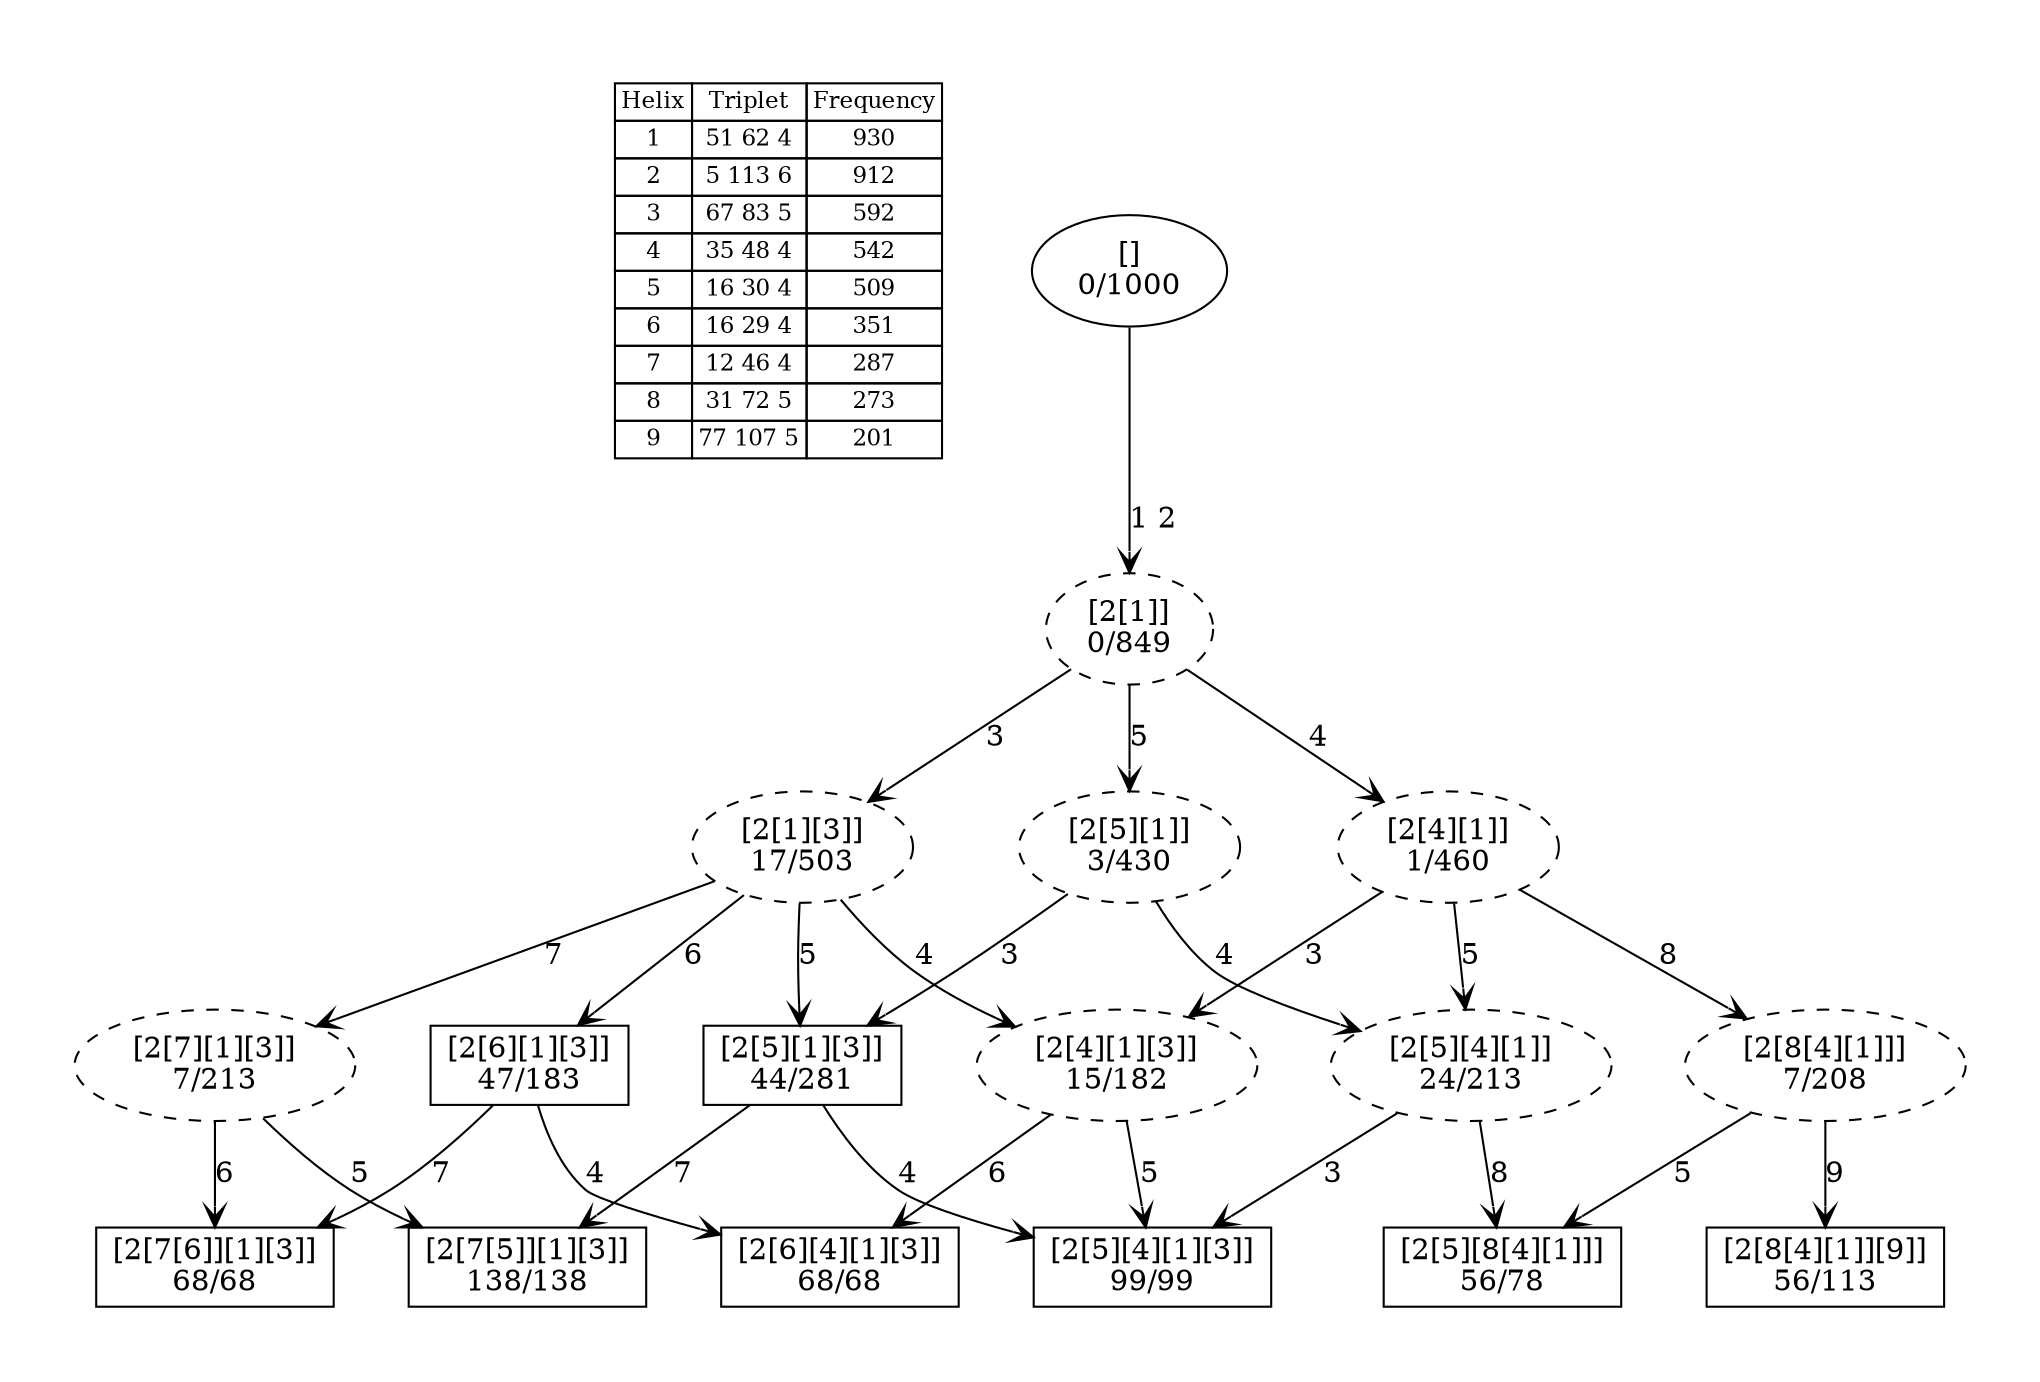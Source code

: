 digraph G {
	pad = 0.5;
	nodesep = 0.5;
"legend" [label = < <table border="0" cellborder="1" cellspacing="0"><tr><td>Helix</td><td>Triplet</td><td>Frequency</td></tr>
<tr><td>1</td><td>51 62 4</td><td>930</td></tr>
<tr><td>2</td><td>5 113 6</td><td>912</td></tr>
<tr><td>3</td><td>67 83 5</td><td>592</td></tr>
<tr><td>4</td><td>35 48 4</td><td>542</td></tr>
<tr><td>5</td><td>16 30 4</td><td>509</td></tr>
<tr><td>6</td><td>16 29 4</td><td>351</td></tr>
<tr><td>7</td><td>12 46 4</td><td>287</td></tr>
<tr><td>8</td><td>31 72 5</td><td>273</td></tr>
<tr><td>9</td><td>77 107 5</td><td>201</td></tr>
</table>>, shape = plaintext, fontsize=11];
"1 2 3 5 7 " [shape = box];
"1 2 3 4 5 " [shape = box];
"1 2 3 6 7 " [shape = box];
"1 2 3 4 6 " [shape = box];
"1 2 4 5 8 " [shape = box];
"1 2 4 8 9 " [shape = box];
"1 2 3 6 " [shape = box];
"1 2 3 5 " [shape = box];
"1 2 3 7 " [style = dashed];
"1 2 3 " [style = dashed];
"1 2 5 " [style = dashed];
"1 2 " [style = dashed];
"1 2 3 4 " [style = dashed];
"1 2 4 5 " [style = dashed];
"1 2 4 " [style = dashed];
"1 2 4 8 " [style = dashed];
"1 2 3 5 7 " [label = "[2[7[5]][1][3]]\n138/138"];
"1 2 3 4 5 " [label = "[2[5][4][1][3]]\n99/99"];
"1 2 3 6 7 " [label = "[2[7[6]][1][3]]\n68/68"];
"1 2 3 4 6 " [label = "[2[6][4][1][3]]\n68/68"];
"1 2 4 5 8 " [label = "[2[5][8[4][1]]]\n56/78"];
"1 2 4 8 9 " [label = "[2[8[4][1]][9]]\n56/113"];
"1 2 3 6 " [label = "[2[6][1][3]]\n47/183"];
"1 2 3 5 " [label = "[2[5][1][3]]\n44/281"];
"1 2 3 7 " [label = "[2[7][1][3]]\n7/213"];
"1 2 3 " [label = "[2[1][3]]\n17/503"];
"1 2 5 " [label = "[2[5][1]]\n3/430"];
"1 2 " [label = "[2[1]]\n0/849"];
"1 2 3 4 " [label = "[2[4][1][3]]\n15/182"];
"1 2 4 5 " [label = "[2[5][4][1]]\n24/213"];
"1 2 4 " [label = "[2[4][1]]\n1/460"];
"1 2 4 8 " [label = "[2[8[4][1]]]\n7/208"];
"" [label = "[]\n0/1000"];
"1 2 3 6 " -> "1 2 3 6 7 " [label = "7 ", arrowhead = vee];
"1 2 3 6 " -> "1 2 3 4 6 " [label = "4 ", arrowhead = vee];
"1 2 3 5 " -> "1 2 3 5 7 " [label = "7 ", arrowhead = vee];
"1 2 3 5 " -> "1 2 3 4 5 " [label = "4 ", arrowhead = vee];
"1 2 3 7 " -> "1 2 3 5 7 " [label = "5 ", arrowhead = vee];
"1 2 3 7 " -> "1 2 3 6 7 " [label = "6 ", arrowhead = vee];
"1 2 3 " -> "1 2 3 7 " [label = "7 ", arrowhead = vee];
"1 2 3 " -> "1 2 3 4 " [label = "4 ", arrowhead = vee];
"1 2 3 " -> "1 2 3 6 " [label = "6 ", arrowhead = vee];
"1 2 3 " -> "1 2 3 5 " [label = "5 ", arrowhead = vee];
"1 2 5 " -> "1 2 4 5 " [label = "4 ", arrowhead = vee];
"1 2 5 " -> "1 2 3 5 " [label = "3 ", arrowhead = vee];
"1 2 " -> "1 2 3 " [label = "3 ", arrowhead = vee];
"1 2 " -> "1 2 5 " [label = "5 ", arrowhead = vee];
"1 2 " -> "1 2 4 " [label = "4 ", arrowhead = vee];
"1 2 3 4 " -> "1 2 3 4 5 " [label = "5 ", arrowhead = vee];
"1 2 3 4 " -> "1 2 3 4 6 " [label = "6 ", arrowhead = vee];
"1 2 4 5 " -> "1 2 3 4 5 " [label = "3 ", arrowhead = vee];
"1 2 4 5 " -> "1 2 4 5 8 " [label = "8 ", arrowhead = vee];
"1 2 4 " -> "1 2 3 4 " [label = "3 ", arrowhead = vee];
"1 2 4 " -> "1 2 4 5 " [label = "5 ", arrowhead = vee];
"1 2 4 " -> "1 2 4 8 " [label = "8 ", arrowhead = vee];
"1 2 4 8 " -> "1 2 4 5 8 " [label = "5 ", arrowhead = vee];
"1 2 4 8 " -> "1 2 4 8 9 " [label = "9 ", arrowhead = vee];
"" -> "1 2 " [label = "1 2 ", arrowhead = vee];
}